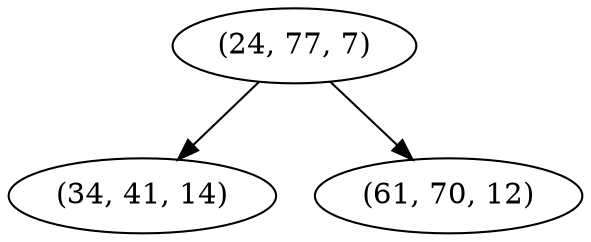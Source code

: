 digraph tree {
    "(24, 77, 7)";
    "(34, 41, 14)";
    "(61, 70, 12)";
    "(24, 77, 7)" -> "(34, 41, 14)";
    "(24, 77, 7)" -> "(61, 70, 12)";
}
